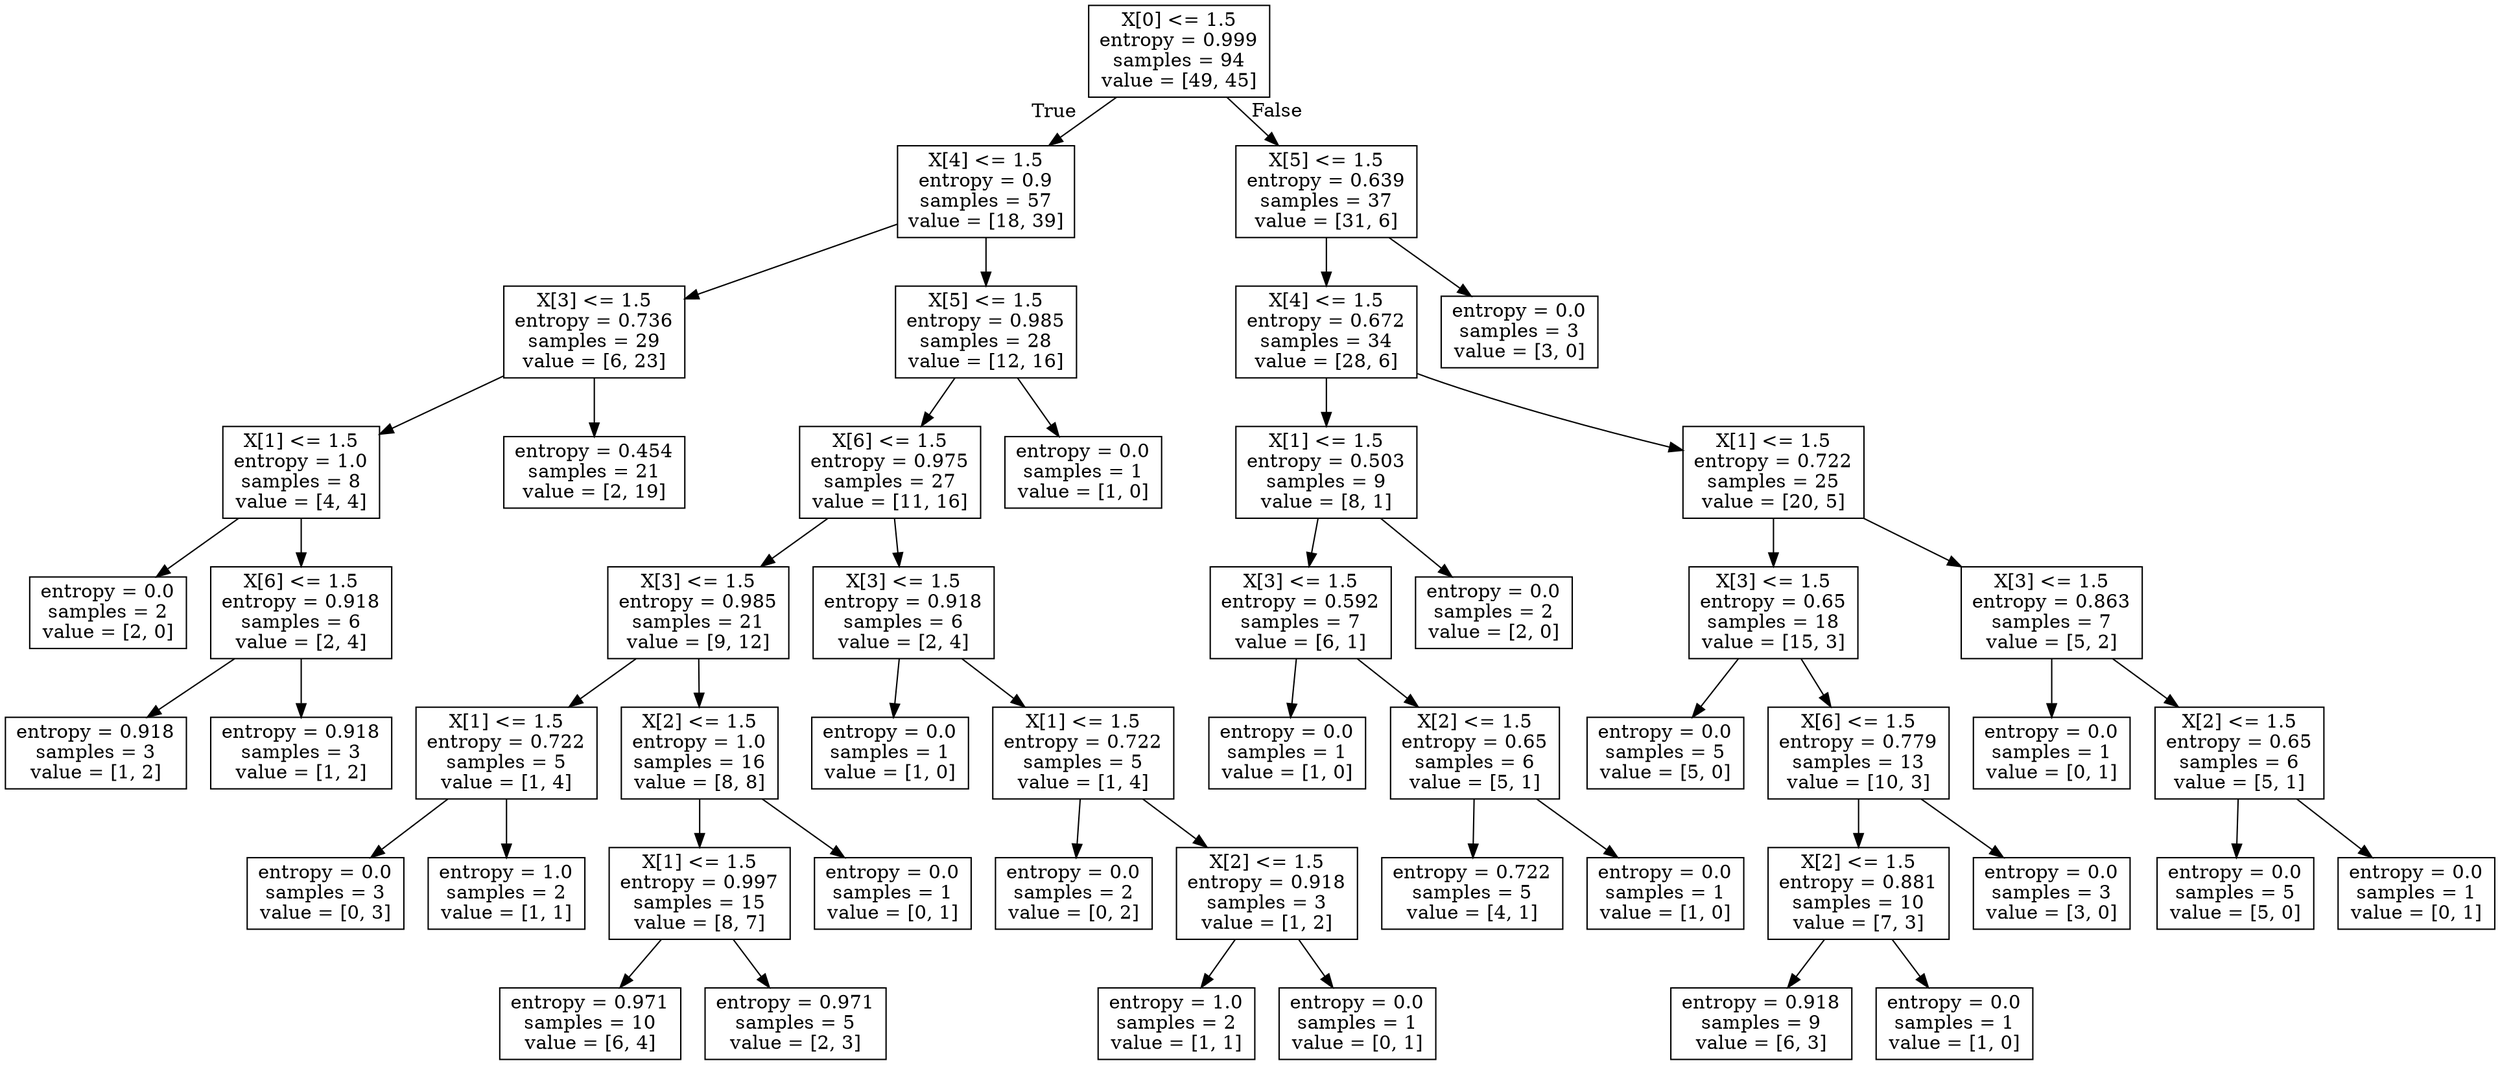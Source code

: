 digraph Tree {
node [shape=box] ;
0 [label="X[0] <= 1.5\nentropy = 0.999\nsamples = 94\nvalue = [49, 45]"] ;
1 [label="X[4] <= 1.5\nentropy = 0.9\nsamples = 57\nvalue = [18, 39]"] ;
0 -> 1 [labeldistance=2.5, labelangle=45, headlabel="True"] ;
2 [label="X[3] <= 1.5\nentropy = 0.736\nsamples = 29\nvalue = [6, 23]"] ;
1 -> 2 ;
3 [label="X[1] <= 1.5\nentropy = 1.0\nsamples = 8\nvalue = [4, 4]"] ;
2 -> 3 ;
4 [label="entropy = 0.0\nsamples = 2\nvalue = [2, 0]"] ;
3 -> 4 ;
5 [label="X[6] <= 1.5\nentropy = 0.918\nsamples = 6\nvalue = [2, 4]"] ;
3 -> 5 ;
6 [label="entropy = 0.918\nsamples = 3\nvalue = [1, 2]"] ;
5 -> 6 ;
7 [label="entropy = 0.918\nsamples = 3\nvalue = [1, 2]"] ;
5 -> 7 ;
8 [label="entropy = 0.454\nsamples = 21\nvalue = [2, 19]"] ;
2 -> 8 ;
9 [label="X[5] <= 1.5\nentropy = 0.985\nsamples = 28\nvalue = [12, 16]"] ;
1 -> 9 ;
10 [label="X[6] <= 1.5\nentropy = 0.975\nsamples = 27\nvalue = [11, 16]"] ;
9 -> 10 ;
11 [label="X[3] <= 1.5\nentropy = 0.985\nsamples = 21\nvalue = [9, 12]"] ;
10 -> 11 ;
12 [label="X[1] <= 1.5\nentropy = 0.722\nsamples = 5\nvalue = [1, 4]"] ;
11 -> 12 ;
13 [label="entropy = 0.0\nsamples = 3\nvalue = [0, 3]"] ;
12 -> 13 ;
14 [label="entropy = 1.0\nsamples = 2\nvalue = [1, 1]"] ;
12 -> 14 ;
15 [label="X[2] <= 1.5\nentropy = 1.0\nsamples = 16\nvalue = [8, 8]"] ;
11 -> 15 ;
16 [label="X[1] <= 1.5\nentropy = 0.997\nsamples = 15\nvalue = [8, 7]"] ;
15 -> 16 ;
17 [label="entropy = 0.971\nsamples = 10\nvalue = [6, 4]"] ;
16 -> 17 ;
18 [label="entropy = 0.971\nsamples = 5\nvalue = [2, 3]"] ;
16 -> 18 ;
19 [label="entropy = 0.0\nsamples = 1\nvalue = [0, 1]"] ;
15 -> 19 ;
20 [label="X[3] <= 1.5\nentropy = 0.918\nsamples = 6\nvalue = [2, 4]"] ;
10 -> 20 ;
21 [label="entropy = 0.0\nsamples = 1\nvalue = [1, 0]"] ;
20 -> 21 ;
22 [label="X[1] <= 1.5\nentropy = 0.722\nsamples = 5\nvalue = [1, 4]"] ;
20 -> 22 ;
23 [label="entropy = 0.0\nsamples = 2\nvalue = [0, 2]"] ;
22 -> 23 ;
24 [label="X[2] <= 1.5\nentropy = 0.918\nsamples = 3\nvalue = [1, 2]"] ;
22 -> 24 ;
25 [label="entropy = 1.0\nsamples = 2\nvalue = [1, 1]"] ;
24 -> 25 ;
26 [label="entropy = 0.0\nsamples = 1\nvalue = [0, 1]"] ;
24 -> 26 ;
27 [label="entropy = 0.0\nsamples = 1\nvalue = [1, 0]"] ;
9 -> 27 ;
28 [label="X[5] <= 1.5\nentropy = 0.639\nsamples = 37\nvalue = [31, 6]"] ;
0 -> 28 [labeldistance=2.5, labelangle=-45, headlabel="False"] ;
29 [label="X[4] <= 1.5\nentropy = 0.672\nsamples = 34\nvalue = [28, 6]"] ;
28 -> 29 ;
30 [label="X[1] <= 1.5\nentropy = 0.503\nsamples = 9\nvalue = [8, 1]"] ;
29 -> 30 ;
31 [label="X[3] <= 1.5\nentropy = 0.592\nsamples = 7\nvalue = [6, 1]"] ;
30 -> 31 ;
32 [label="entropy = 0.0\nsamples = 1\nvalue = [1, 0]"] ;
31 -> 32 ;
33 [label="X[2] <= 1.5\nentropy = 0.65\nsamples = 6\nvalue = [5, 1]"] ;
31 -> 33 ;
34 [label="entropy = 0.722\nsamples = 5\nvalue = [4, 1]"] ;
33 -> 34 ;
35 [label="entropy = 0.0\nsamples = 1\nvalue = [1, 0]"] ;
33 -> 35 ;
36 [label="entropy = 0.0\nsamples = 2\nvalue = [2, 0]"] ;
30 -> 36 ;
37 [label="X[1] <= 1.5\nentropy = 0.722\nsamples = 25\nvalue = [20, 5]"] ;
29 -> 37 ;
38 [label="X[3] <= 1.5\nentropy = 0.65\nsamples = 18\nvalue = [15, 3]"] ;
37 -> 38 ;
39 [label="entropy = 0.0\nsamples = 5\nvalue = [5, 0]"] ;
38 -> 39 ;
40 [label="X[6] <= 1.5\nentropy = 0.779\nsamples = 13\nvalue = [10, 3]"] ;
38 -> 40 ;
41 [label="X[2] <= 1.5\nentropy = 0.881\nsamples = 10\nvalue = [7, 3]"] ;
40 -> 41 ;
42 [label="entropy = 0.918\nsamples = 9\nvalue = [6, 3]"] ;
41 -> 42 ;
43 [label="entropy = 0.0\nsamples = 1\nvalue = [1, 0]"] ;
41 -> 43 ;
44 [label="entropy = 0.0\nsamples = 3\nvalue = [3, 0]"] ;
40 -> 44 ;
45 [label="X[3] <= 1.5\nentropy = 0.863\nsamples = 7\nvalue = [5, 2]"] ;
37 -> 45 ;
46 [label="entropy = 0.0\nsamples = 1\nvalue = [0, 1]"] ;
45 -> 46 ;
47 [label="X[2] <= 1.5\nentropy = 0.65\nsamples = 6\nvalue = [5, 1]"] ;
45 -> 47 ;
48 [label="entropy = 0.0\nsamples = 5\nvalue = [5, 0]"] ;
47 -> 48 ;
49 [label="entropy = 0.0\nsamples = 1\nvalue = [0, 1]"] ;
47 -> 49 ;
50 [label="entropy = 0.0\nsamples = 3\nvalue = [3, 0]"] ;
28 -> 50 ;
}